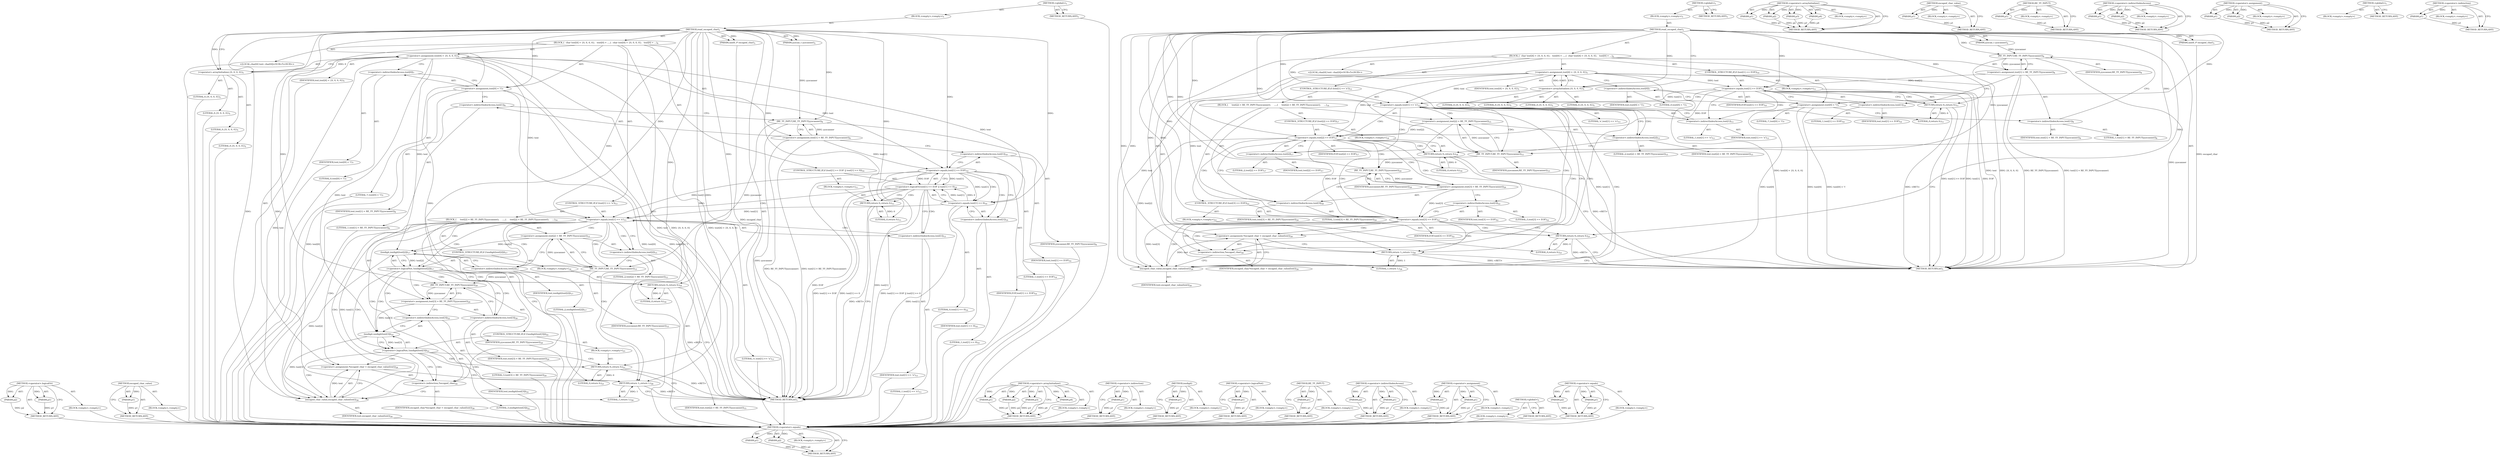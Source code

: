 digraph "&lt;operator&gt;.equals" {
vulnerable_130 [label=<(METHOD,&lt;operator&gt;.equals)>];
vulnerable_131 [label=<(PARAM,p1)>];
vulnerable_132 [label=<(PARAM,p2)>];
vulnerable_133 [label=<(BLOCK,&lt;empty&gt;,&lt;empty&gt;)>];
vulnerable_134 [label=<(METHOD_RETURN,ANY)>];
vulnerable_6 [label=<(METHOD,&lt;global&gt;)<SUB>1</SUB>>];
vulnerable_7 [label=<(BLOCK,&lt;empty&gt;,&lt;empty&gt;)<SUB>1</SUB>>];
vulnerable_8 [label=<(METHOD,read_escaped_char)<SUB>1</SUB>>];
vulnerable_9 [label=<(PARAM,yyscan_t yyscanner)<SUB>2</SUB>>];
vulnerable_10 [label=<(PARAM,uint8_t* escaped_char)<SUB>3</SUB>>];
vulnerable_11 [label=<(BLOCK,{
  char text[4] = {0, 0, 0, 0};

   text[0] = ...,{
  char text[4] = {0, 0, 0, 0};

   text[0] = ...)<SUB>4</SUB>>];
vulnerable_12 [label="<(LOCAL,char[4] text: char[4])<SUB>5</SUB>>"];
vulnerable_13 [label=<(&lt;operator&gt;.assignment,text[4] = {0, 0, 0, 0})<SUB>5</SUB>>];
vulnerable_14 [label=<(IDENTIFIER,text,text[4] = {0, 0, 0, 0})<SUB>5</SUB>>];
vulnerable_15 [label=<(&lt;operator&gt;.arrayInitializer,{0, 0, 0, 0})<SUB>5</SUB>>];
vulnerable_16 [label=<(LITERAL,0,{0, 0, 0, 0})<SUB>5</SUB>>];
vulnerable_17 [label=<(LITERAL,0,{0, 0, 0, 0})<SUB>5</SUB>>];
vulnerable_18 [label=<(LITERAL,0,{0, 0, 0, 0})<SUB>5</SUB>>];
vulnerable_19 [label=<(LITERAL,0,{0, 0, 0, 0})<SUB>5</SUB>>];
vulnerable_20 [label=<(&lt;operator&gt;.assignment,text[0] = '\\')<SUB>7</SUB>>];
vulnerable_21 [label=<(&lt;operator&gt;.indirectIndexAccess,text[0])<SUB>7</SUB>>];
vulnerable_22 [label=<(IDENTIFIER,text,text[0] = '\\')<SUB>7</SUB>>];
vulnerable_23 [label=<(LITERAL,0,text[0] = '\\')<SUB>7</SUB>>];
vulnerable_24 [label=<(LITERAL,'\\',text[0] = '\\')<SUB>7</SUB>>];
vulnerable_25 [label=<(&lt;operator&gt;.assignment,text[1] = RE_YY_INPUT(yyscanner))<SUB>8</SUB>>];
vulnerable_26 [label=<(&lt;operator&gt;.indirectIndexAccess,text[1])<SUB>8</SUB>>];
vulnerable_27 [label=<(IDENTIFIER,text,text[1] = RE_YY_INPUT(yyscanner))<SUB>8</SUB>>];
vulnerable_28 [label=<(LITERAL,1,text[1] = RE_YY_INPUT(yyscanner))<SUB>8</SUB>>];
vulnerable_29 [label=<(RE_YY_INPUT,RE_YY_INPUT(yyscanner))<SUB>8</SUB>>];
vulnerable_30 [label=<(IDENTIFIER,yyscanner,RE_YY_INPUT(yyscanner))<SUB>8</SUB>>];
vulnerable_31 [label=<(CONTROL_STRUCTURE,IF,if (text[1] == EOF))<SUB>10</SUB>>];
vulnerable_32 [label=<(&lt;operator&gt;.equals,text[1] == EOF)<SUB>10</SUB>>];
vulnerable_33 [label=<(&lt;operator&gt;.indirectIndexAccess,text[1])<SUB>10</SUB>>];
vulnerable_34 [label=<(IDENTIFIER,text,text[1] == EOF)<SUB>10</SUB>>];
vulnerable_35 [label=<(LITERAL,1,text[1] == EOF)<SUB>10</SUB>>];
vulnerable_36 [label=<(IDENTIFIER,EOF,text[1] == EOF)<SUB>10</SUB>>];
vulnerable_37 [label=<(BLOCK,&lt;empty&gt;,&lt;empty&gt;)<SUB>11</SUB>>];
vulnerable_38 [label=<(RETURN,return 0;,return 0;)<SUB>11</SUB>>];
vulnerable_39 [label=<(LITERAL,0,return 0;)<SUB>11</SUB>>];
vulnerable_40 [label=<(CONTROL_STRUCTURE,IF,if (text[1] == 'x'))<SUB>13</SUB>>];
vulnerable_41 [label=<(&lt;operator&gt;.equals,text[1] == 'x')<SUB>13</SUB>>];
vulnerable_42 [label=<(&lt;operator&gt;.indirectIndexAccess,text[1])<SUB>13</SUB>>];
vulnerable_43 [label=<(IDENTIFIER,text,text[1] == 'x')<SUB>13</SUB>>];
vulnerable_44 [label=<(LITERAL,1,text[1] == 'x')<SUB>13</SUB>>];
vulnerable_45 [label=<(LITERAL,'x',text[1] == 'x')<SUB>13</SUB>>];
vulnerable_46 [label=<(BLOCK,{
     text[2] = RE_YY_INPUT(yyscanner);
 
    ...,{
     text[2] = RE_YY_INPUT(yyscanner);
 
    ...)<SUB>14</SUB>>];
vulnerable_47 [label=<(&lt;operator&gt;.assignment,text[2] = RE_YY_INPUT(yyscanner))<SUB>15</SUB>>];
vulnerable_48 [label=<(&lt;operator&gt;.indirectIndexAccess,text[2])<SUB>15</SUB>>];
vulnerable_49 [label=<(IDENTIFIER,text,text[2] = RE_YY_INPUT(yyscanner))<SUB>15</SUB>>];
vulnerable_50 [label=<(LITERAL,2,text[2] = RE_YY_INPUT(yyscanner))<SUB>15</SUB>>];
vulnerable_51 [label=<(RE_YY_INPUT,RE_YY_INPUT(yyscanner))<SUB>15</SUB>>];
vulnerable_52 [label=<(IDENTIFIER,yyscanner,RE_YY_INPUT(yyscanner))<SUB>15</SUB>>];
vulnerable_53 [label=<(CONTROL_STRUCTURE,IF,if (text[2] == EOF))<SUB>17</SUB>>];
vulnerable_54 [label=<(&lt;operator&gt;.equals,text[2] == EOF)<SUB>17</SUB>>];
vulnerable_55 [label=<(&lt;operator&gt;.indirectIndexAccess,text[2])<SUB>17</SUB>>];
vulnerable_56 [label=<(IDENTIFIER,text,text[2] == EOF)<SUB>17</SUB>>];
vulnerable_57 [label=<(LITERAL,2,text[2] == EOF)<SUB>17</SUB>>];
vulnerable_58 [label=<(IDENTIFIER,EOF,text[2] == EOF)<SUB>17</SUB>>];
vulnerable_59 [label=<(BLOCK,&lt;empty&gt;,&lt;empty&gt;)<SUB>18</SUB>>];
vulnerable_60 [label=<(RETURN,return 0;,return 0;)<SUB>18</SUB>>];
vulnerable_61 [label=<(LITERAL,0,return 0;)<SUB>18</SUB>>];
vulnerable_62 [label=<(&lt;operator&gt;.assignment,text[3] = RE_YY_INPUT(yyscanner))<SUB>20</SUB>>];
vulnerable_63 [label=<(&lt;operator&gt;.indirectIndexAccess,text[3])<SUB>20</SUB>>];
vulnerable_64 [label=<(IDENTIFIER,text,text[3] = RE_YY_INPUT(yyscanner))<SUB>20</SUB>>];
vulnerable_65 [label=<(LITERAL,3,text[3] = RE_YY_INPUT(yyscanner))<SUB>20</SUB>>];
vulnerable_66 [label=<(RE_YY_INPUT,RE_YY_INPUT(yyscanner))<SUB>20</SUB>>];
vulnerable_67 [label=<(IDENTIFIER,yyscanner,RE_YY_INPUT(yyscanner))<SUB>20</SUB>>];
vulnerable_68 [label=<(CONTROL_STRUCTURE,IF,if (text[3] == EOF))<SUB>22</SUB>>];
vulnerable_69 [label=<(&lt;operator&gt;.equals,text[3] == EOF)<SUB>22</SUB>>];
vulnerable_70 [label=<(&lt;operator&gt;.indirectIndexAccess,text[3])<SUB>22</SUB>>];
vulnerable_71 [label=<(IDENTIFIER,text,text[3] == EOF)<SUB>22</SUB>>];
vulnerable_72 [label=<(LITERAL,3,text[3] == EOF)<SUB>22</SUB>>];
vulnerable_73 [label=<(IDENTIFIER,EOF,text[3] == EOF)<SUB>22</SUB>>];
vulnerable_74 [label=<(BLOCK,&lt;empty&gt;,&lt;empty&gt;)<SUB>23</SUB>>];
vulnerable_75 [label=<(RETURN,return 0;,return 0;)<SUB>23</SUB>>];
vulnerable_76 [label=<(LITERAL,0,return 0;)<SUB>23</SUB>>];
vulnerable_77 [label=<(&lt;operator&gt;.assignment,*escaped_char = escaped_char_value(text))<SUB>26</SUB>>];
vulnerable_78 [label=<(&lt;operator&gt;.indirection,*escaped_char)<SUB>26</SUB>>];
vulnerable_79 [label=<(IDENTIFIER,escaped_char,*escaped_char = escaped_char_value(text))<SUB>26</SUB>>];
vulnerable_80 [label=<(escaped_char_value,escaped_char_value(text))<SUB>26</SUB>>];
vulnerable_81 [label=<(IDENTIFIER,text,escaped_char_value(text))<SUB>26</SUB>>];
vulnerable_82 [label=<(RETURN,return 1;,return 1;)<SUB>28</SUB>>];
vulnerable_83 [label=<(LITERAL,1,return 1;)<SUB>28</SUB>>];
vulnerable_84 [label=<(METHOD_RETURN,int)<SUB>1</SUB>>];
vulnerable_86 [label=<(METHOD_RETURN,ANY)<SUB>1</SUB>>];
vulnerable_114 [label=<(METHOD,&lt;operator&gt;.arrayInitializer)>];
vulnerable_115 [label=<(PARAM,p1)>];
vulnerable_116 [label=<(PARAM,p2)>];
vulnerable_117 [label=<(PARAM,p3)>];
vulnerable_118 [label=<(PARAM,p4)>];
vulnerable_119 [label=<(BLOCK,&lt;empty&gt;,&lt;empty&gt;)>];
vulnerable_120 [label=<(METHOD_RETURN,ANY)>];
vulnerable_139 [label=<(METHOD,escaped_char_value)>];
vulnerable_140 [label=<(PARAM,p1)>];
vulnerable_141 [label=<(BLOCK,&lt;empty&gt;,&lt;empty&gt;)>];
vulnerable_142 [label=<(METHOD_RETURN,ANY)>];
vulnerable_126 [label=<(METHOD,RE_YY_INPUT)>];
vulnerable_127 [label=<(PARAM,p1)>];
vulnerable_128 [label=<(BLOCK,&lt;empty&gt;,&lt;empty&gt;)>];
vulnerable_129 [label=<(METHOD_RETURN,ANY)>];
vulnerable_121 [label=<(METHOD,&lt;operator&gt;.indirectIndexAccess)>];
vulnerable_122 [label=<(PARAM,p1)>];
vulnerable_123 [label=<(PARAM,p2)>];
vulnerable_124 [label=<(BLOCK,&lt;empty&gt;,&lt;empty&gt;)>];
vulnerable_125 [label=<(METHOD_RETURN,ANY)>];
vulnerable_109 [label=<(METHOD,&lt;operator&gt;.assignment)>];
vulnerable_110 [label=<(PARAM,p1)>];
vulnerable_111 [label=<(PARAM,p2)>];
vulnerable_112 [label=<(BLOCK,&lt;empty&gt;,&lt;empty&gt;)>];
vulnerable_113 [label=<(METHOD_RETURN,ANY)>];
vulnerable_103 [label=<(METHOD,&lt;global&gt;)<SUB>1</SUB>>];
vulnerable_104 [label=<(BLOCK,&lt;empty&gt;,&lt;empty&gt;)>];
vulnerable_105 [label=<(METHOD_RETURN,ANY)>];
vulnerable_135 [label=<(METHOD,&lt;operator&gt;.indirection)>];
vulnerable_136 [label=<(PARAM,p1)>];
vulnerable_137 [label=<(BLOCK,&lt;empty&gt;,&lt;empty&gt;)>];
vulnerable_138 [label=<(METHOD_RETURN,ANY)>];
fixed_136 [label=<(METHOD,&lt;operator&gt;.logicalOr)>];
fixed_137 [label=<(PARAM,p1)>];
fixed_138 [label=<(PARAM,p2)>];
fixed_139 [label=<(BLOCK,&lt;empty&gt;,&lt;empty&gt;)>];
fixed_140 [label=<(METHOD_RETURN,ANY)>];
fixed_158 [label=<(METHOD,escaped_char_value)>];
fixed_159 [label=<(PARAM,p1)>];
fixed_160 [label=<(BLOCK,&lt;empty&gt;,&lt;empty&gt;)>];
fixed_161 [label=<(METHOD_RETURN,ANY)>];
fixed_6 [label=<(METHOD,&lt;global&gt;)<SUB>1</SUB>>];
fixed_7 [label=<(BLOCK,&lt;empty&gt;,&lt;empty&gt;)<SUB>1</SUB>>];
fixed_8 [label=<(METHOD,read_escaped_char)<SUB>1</SUB>>];
fixed_9 [label=<(PARAM,yyscan_t yyscanner)<SUB>2</SUB>>];
fixed_10 [label=<(PARAM,uint8_t* escaped_char)<SUB>3</SUB>>];
fixed_11 [label=<(BLOCK,{
  char text[4] = {0, 0, 0, 0};

   text[0] = ...,{
  char text[4] = {0, 0, 0, 0};

   text[0] = ...)<SUB>4</SUB>>];
fixed_12 [label="<(LOCAL,char[4] text: char[4])<SUB>5</SUB>>"];
fixed_13 [label=<(&lt;operator&gt;.assignment,text[4] = {0, 0, 0, 0})<SUB>5</SUB>>];
fixed_14 [label=<(IDENTIFIER,text,text[4] = {0, 0, 0, 0})<SUB>5</SUB>>];
fixed_15 [label=<(&lt;operator&gt;.arrayInitializer,{0, 0, 0, 0})<SUB>5</SUB>>];
fixed_16 [label=<(LITERAL,0,{0, 0, 0, 0})<SUB>5</SUB>>];
fixed_17 [label=<(LITERAL,0,{0, 0, 0, 0})<SUB>5</SUB>>];
fixed_18 [label=<(LITERAL,0,{0, 0, 0, 0})<SUB>5</SUB>>];
fixed_19 [label=<(LITERAL,0,{0, 0, 0, 0})<SUB>5</SUB>>];
fixed_20 [label=<(&lt;operator&gt;.assignment,text[0] = '\\')<SUB>7</SUB>>];
fixed_21 [label=<(&lt;operator&gt;.indirectIndexAccess,text[0])<SUB>7</SUB>>];
fixed_22 [label=<(IDENTIFIER,text,text[0] = '\\')<SUB>7</SUB>>];
fixed_23 [label=<(LITERAL,0,text[0] = '\\')<SUB>7</SUB>>];
fixed_24 [label=<(LITERAL,'\\',text[0] = '\\')<SUB>7</SUB>>];
fixed_25 [label=<(&lt;operator&gt;.assignment,text[1] = RE_YY_INPUT(yyscanner))<SUB>8</SUB>>];
fixed_26 [label=<(&lt;operator&gt;.indirectIndexAccess,text[1])<SUB>8</SUB>>];
fixed_27 [label=<(IDENTIFIER,text,text[1] = RE_YY_INPUT(yyscanner))<SUB>8</SUB>>];
fixed_28 [label=<(LITERAL,1,text[1] = RE_YY_INPUT(yyscanner))<SUB>8</SUB>>];
fixed_29 [label=<(RE_YY_INPUT,RE_YY_INPUT(yyscanner))<SUB>8</SUB>>];
fixed_30 [label=<(IDENTIFIER,yyscanner,RE_YY_INPUT(yyscanner))<SUB>8</SUB>>];
fixed_31 [label=<(CONTROL_STRUCTURE,IF,if (text[1] == EOF || text[1] == 0))<SUB>10</SUB>>];
fixed_32 [label=<(&lt;operator&gt;.logicalOr,text[1] == EOF || text[1] == 0)<SUB>10</SUB>>];
fixed_33 [label=<(&lt;operator&gt;.equals,text[1] == EOF)<SUB>10</SUB>>];
fixed_34 [label=<(&lt;operator&gt;.indirectIndexAccess,text[1])<SUB>10</SUB>>];
fixed_35 [label=<(IDENTIFIER,text,text[1] == EOF)<SUB>10</SUB>>];
fixed_36 [label=<(LITERAL,1,text[1] == EOF)<SUB>10</SUB>>];
fixed_37 [label=<(IDENTIFIER,EOF,text[1] == EOF)<SUB>10</SUB>>];
fixed_38 [label=<(&lt;operator&gt;.equals,text[1] == 0)<SUB>10</SUB>>];
fixed_39 [label=<(&lt;operator&gt;.indirectIndexAccess,text[1])<SUB>10</SUB>>];
fixed_40 [label=<(IDENTIFIER,text,text[1] == 0)<SUB>10</SUB>>];
fixed_41 [label=<(LITERAL,1,text[1] == 0)<SUB>10</SUB>>];
fixed_42 [label=<(LITERAL,0,text[1] == 0)<SUB>10</SUB>>];
fixed_43 [label=<(BLOCK,&lt;empty&gt;,&lt;empty&gt;)<SUB>11</SUB>>];
fixed_44 [label=<(RETURN,return 0;,return 0;)<SUB>11</SUB>>];
fixed_45 [label=<(LITERAL,0,return 0;)<SUB>11</SUB>>];
fixed_46 [label=<(CONTROL_STRUCTURE,IF,if (text[1] == 'x'))<SUB>13</SUB>>];
fixed_47 [label=<(&lt;operator&gt;.equals,text[1] == 'x')<SUB>13</SUB>>];
fixed_48 [label=<(&lt;operator&gt;.indirectIndexAccess,text[1])<SUB>13</SUB>>];
fixed_49 [label=<(IDENTIFIER,text,text[1] == 'x')<SUB>13</SUB>>];
fixed_50 [label=<(LITERAL,1,text[1] == 'x')<SUB>13</SUB>>];
fixed_51 [label=<(LITERAL,'x',text[1] == 'x')<SUB>13</SUB>>];
fixed_52 [label=<(BLOCK,{
     text[2] = RE_YY_INPUT(yyscanner);
 
    ...,{
     text[2] = RE_YY_INPUT(yyscanner);
 
    ...)<SUB>14</SUB>>];
fixed_53 [label=<(&lt;operator&gt;.assignment,text[2] = RE_YY_INPUT(yyscanner))<SUB>15</SUB>>];
fixed_54 [label=<(&lt;operator&gt;.indirectIndexAccess,text[2])<SUB>15</SUB>>];
fixed_55 [label=<(IDENTIFIER,text,text[2] = RE_YY_INPUT(yyscanner))<SUB>15</SUB>>];
fixed_56 [label=<(LITERAL,2,text[2] = RE_YY_INPUT(yyscanner))<SUB>15</SUB>>];
fixed_57 [label=<(RE_YY_INPUT,RE_YY_INPUT(yyscanner))<SUB>15</SUB>>];
fixed_58 [label=<(IDENTIFIER,yyscanner,RE_YY_INPUT(yyscanner))<SUB>15</SUB>>];
fixed_59 [label=<(CONTROL_STRUCTURE,IF,if (!isxdigit(text[2])))<SUB>17</SUB>>];
fixed_60 [label=<(&lt;operator&gt;.logicalNot,!isxdigit(text[2]))<SUB>17</SUB>>];
fixed_61 [label=<(isxdigit,isxdigit(text[2]))<SUB>17</SUB>>];
fixed_62 [label=<(&lt;operator&gt;.indirectIndexAccess,text[2])<SUB>17</SUB>>];
fixed_63 [label=<(IDENTIFIER,text,isxdigit(text[2]))<SUB>17</SUB>>];
fixed_64 [label=<(LITERAL,2,isxdigit(text[2]))<SUB>17</SUB>>];
fixed_65 [label=<(BLOCK,&lt;empty&gt;,&lt;empty&gt;)<SUB>18</SUB>>];
fixed_66 [label=<(RETURN,return 0;,return 0;)<SUB>18</SUB>>];
fixed_67 [label=<(LITERAL,0,return 0;)<SUB>18</SUB>>];
fixed_68 [label=<(&lt;operator&gt;.assignment,text[3] = RE_YY_INPUT(yyscanner))<SUB>20</SUB>>];
fixed_69 [label=<(&lt;operator&gt;.indirectIndexAccess,text[3])<SUB>20</SUB>>];
fixed_70 [label=<(IDENTIFIER,text,text[3] = RE_YY_INPUT(yyscanner))<SUB>20</SUB>>];
fixed_71 [label=<(LITERAL,3,text[3] = RE_YY_INPUT(yyscanner))<SUB>20</SUB>>];
fixed_72 [label=<(RE_YY_INPUT,RE_YY_INPUT(yyscanner))<SUB>20</SUB>>];
fixed_73 [label=<(IDENTIFIER,yyscanner,RE_YY_INPUT(yyscanner))<SUB>20</SUB>>];
fixed_74 [label=<(CONTROL_STRUCTURE,IF,if (!isxdigit(text[3])))<SUB>22</SUB>>];
fixed_75 [label=<(&lt;operator&gt;.logicalNot,!isxdigit(text[3]))<SUB>22</SUB>>];
fixed_76 [label=<(isxdigit,isxdigit(text[3]))<SUB>22</SUB>>];
fixed_77 [label=<(&lt;operator&gt;.indirectIndexAccess,text[3])<SUB>22</SUB>>];
fixed_78 [label=<(IDENTIFIER,text,isxdigit(text[3]))<SUB>22</SUB>>];
fixed_79 [label=<(LITERAL,3,isxdigit(text[3]))<SUB>22</SUB>>];
fixed_80 [label=<(BLOCK,&lt;empty&gt;,&lt;empty&gt;)<SUB>23</SUB>>];
fixed_81 [label=<(RETURN,return 0;,return 0;)<SUB>23</SUB>>];
fixed_82 [label=<(LITERAL,0,return 0;)<SUB>23</SUB>>];
fixed_83 [label=<(&lt;operator&gt;.assignment,*escaped_char = escaped_char_value(text))<SUB>26</SUB>>];
fixed_84 [label=<(&lt;operator&gt;.indirection,*escaped_char)<SUB>26</SUB>>];
fixed_85 [label=<(IDENTIFIER,escaped_char,*escaped_char = escaped_char_value(text))<SUB>26</SUB>>];
fixed_86 [label=<(escaped_char_value,escaped_char_value(text))<SUB>26</SUB>>];
fixed_87 [label=<(IDENTIFIER,text,escaped_char_value(text))<SUB>26</SUB>>];
fixed_88 [label=<(RETURN,return 1;,return 1;)<SUB>28</SUB>>];
fixed_89 [label=<(LITERAL,1,return 1;)<SUB>28</SUB>>];
fixed_90 [label=<(METHOD_RETURN,int)<SUB>1</SUB>>];
fixed_92 [label=<(METHOD_RETURN,ANY)<SUB>1</SUB>>];
fixed_120 [label=<(METHOD,&lt;operator&gt;.arrayInitializer)>];
fixed_121 [label=<(PARAM,p1)>];
fixed_122 [label=<(PARAM,p2)>];
fixed_123 [label=<(PARAM,p3)>];
fixed_124 [label=<(PARAM,p4)>];
fixed_125 [label=<(BLOCK,&lt;empty&gt;,&lt;empty&gt;)>];
fixed_126 [label=<(METHOD_RETURN,ANY)>];
fixed_154 [label=<(METHOD,&lt;operator&gt;.indirection)>];
fixed_155 [label=<(PARAM,p1)>];
fixed_156 [label=<(BLOCK,&lt;empty&gt;,&lt;empty&gt;)>];
fixed_157 [label=<(METHOD_RETURN,ANY)>];
fixed_150 [label=<(METHOD,isxdigit)>];
fixed_151 [label=<(PARAM,p1)>];
fixed_152 [label=<(BLOCK,&lt;empty&gt;,&lt;empty&gt;)>];
fixed_153 [label=<(METHOD_RETURN,ANY)>];
fixed_146 [label=<(METHOD,&lt;operator&gt;.logicalNot)>];
fixed_147 [label=<(PARAM,p1)>];
fixed_148 [label=<(BLOCK,&lt;empty&gt;,&lt;empty&gt;)>];
fixed_149 [label=<(METHOD_RETURN,ANY)>];
fixed_132 [label=<(METHOD,RE_YY_INPUT)>];
fixed_133 [label=<(PARAM,p1)>];
fixed_134 [label=<(BLOCK,&lt;empty&gt;,&lt;empty&gt;)>];
fixed_135 [label=<(METHOD_RETURN,ANY)>];
fixed_127 [label=<(METHOD,&lt;operator&gt;.indirectIndexAccess)>];
fixed_128 [label=<(PARAM,p1)>];
fixed_129 [label=<(PARAM,p2)>];
fixed_130 [label=<(BLOCK,&lt;empty&gt;,&lt;empty&gt;)>];
fixed_131 [label=<(METHOD_RETURN,ANY)>];
fixed_115 [label=<(METHOD,&lt;operator&gt;.assignment)>];
fixed_116 [label=<(PARAM,p1)>];
fixed_117 [label=<(PARAM,p2)>];
fixed_118 [label=<(BLOCK,&lt;empty&gt;,&lt;empty&gt;)>];
fixed_119 [label=<(METHOD_RETURN,ANY)>];
fixed_109 [label=<(METHOD,&lt;global&gt;)<SUB>1</SUB>>];
fixed_110 [label=<(BLOCK,&lt;empty&gt;,&lt;empty&gt;)>];
fixed_111 [label=<(METHOD_RETURN,ANY)>];
fixed_141 [label=<(METHOD,&lt;operator&gt;.equals)>];
fixed_142 [label=<(PARAM,p1)>];
fixed_143 [label=<(PARAM,p2)>];
fixed_144 [label=<(BLOCK,&lt;empty&gt;,&lt;empty&gt;)>];
fixed_145 [label=<(METHOD_RETURN,ANY)>];
vulnerable_130 -> vulnerable_131  [key=0, label="AST: "];
vulnerable_130 -> vulnerable_131  [key=1, label="DDG: "];
vulnerable_130 -> vulnerable_133  [key=0, label="AST: "];
vulnerable_130 -> vulnerable_132  [key=0, label="AST: "];
vulnerable_130 -> vulnerable_132  [key=1, label="DDG: "];
vulnerable_130 -> vulnerable_134  [key=0, label="AST: "];
vulnerable_130 -> vulnerable_134  [key=1, label="CFG: "];
vulnerable_131 -> vulnerable_134  [key=0, label="DDG: p1"];
vulnerable_132 -> vulnerable_134  [key=0, label="DDG: p2"];
vulnerable_6 -> vulnerable_7  [key=0, label="AST: "];
vulnerable_6 -> vulnerable_86  [key=0, label="AST: "];
vulnerable_6 -> vulnerable_86  [key=1, label="CFG: "];
vulnerable_7 -> vulnerable_8  [key=0, label="AST: "];
vulnerable_8 -> vulnerable_9  [key=0, label="AST: "];
vulnerable_8 -> vulnerable_9  [key=1, label="DDG: "];
vulnerable_8 -> vulnerable_10  [key=0, label="AST: "];
vulnerable_8 -> vulnerable_10  [key=1, label="DDG: "];
vulnerable_8 -> vulnerable_11  [key=0, label="AST: "];
vulnerable_8 -> vulnerable_84  [key=0, label="AST: "];
vulnerable_8 -> vulnerable_15  [key=0, label="CFG: "];
vulnerable_8 -> vulnerable_15  [key=1, label="DDG: "];
vulnerable_8 -> vulnerable_20  [key=0, label="DDG: "];
vulnerable_8 -> vulnerable_82  [key=0, label="DDG: "];
vulnerable_8 -> vulnerable_83  [key=0, label="DDG: "];
vulnerable_8 -> vulnerable_29  [key=0, label="DDG: "];
vulnerable_8 -> vulnerable_32  [key=0, label="DDG: "];
vulnerable_8 -> vulnerable_38  [key=0, label="DDG: "];
vulnerable_8 -> vulnerable_41  [key=0, label="DDG: "];
vulnerable_8 -> vulnerable_80  [key=0, label="DDG: "];
vulnerable_8 -> vulnerable_39  [key=0, label="DDG: "];
vulnerable_8 -> vulnerable_51  [key=0, label="DDG: "];
vulnerable_8 -> vulnerable_54  [key=0, label="DDG: "];
vulnerable_8 -> vulnerable_60  [key=0, label="DDG: "];
vulnerable_8 -> vulnerable_66  [key=0, label="DDG: "];
vulnerable_8 -> vulnerable_69  [key=0, label="DDG: "];
vulnerable_8 -> vulnerable_75  [key=0, label="DDG: "];
vulnerable_8 -> vulnerable_61  [key=0, label="DDG: "];
vulnerable_8 -> vulnerable_76  [key=0, label="DDG: "];
vulnerable_9 -> vulnerable_29  [key=0, label="DDG: yyscanner"];
vulnerable_10 -> vulnerable_84  [key=0, label="DDG: escaped_char"];
vulnerable_11 -> vulnerable_12  [key=0, label="AST: "];
vulnerable_11 -> vulnerable_13  [key=0, label="AST: "];
vulnerable_11 -> vulnerable_20  [key=0, label="AST: "];
vulnerable_11 -> vulnerable_25  [key=0, label="AST: "];
vulnerable_11 -> vulnerable_31  [key=0, label="AST: "];
vulnerable_11 -> vulnerable_40  [key=0, label="AST: "];
vulnerable_11 -> vulnerable_77  [key=0, label="AST: "];
vulnerable_11 -> vulnerable_82  [key=0, label="AST: "];
vulnerable_13 -> vulnerable_14  [key=0, label="AST: "];
vulnerable_13 -> vulnerable_15  [key=0, label="AST: "];
vulnerable_13 -> vulnerable_21  [key=0, label="CFG: "];
vulnerable_13 -> vulnerable_84  [key=0, label="DDG: text"];
vulnerable_13 -> vulnerable_84  [key=1, label="DDG: {0, 0, 0, 0}"];
vulnerable_13 -> vulnerable_84  [key=2, label="DDG: text[4] = {0, 0, 0, 0}"];
vulnerable_13 -> vulnerable_32  [key=0, label="DDG: text"];
vulnerable_13 -> vulnerable_41  [key=0, label="DDG: text"];
vulnerable_13 -> vulnerable_80  [key=0, label="DDG: text"];
vulnerable_13 -> vulnerable_54  [key=0, label="DDG: text"];
vulnerable_13 -> vulnerable_69  [key=0, label="DDG: text"];
vulnerable_15 -> vulnerable_16  [key=0, label="AST: "];
vulnerable_15 -> vulnerable_17  [key=0, label="AST: "];
vulnerable_15 -> vulnerable_18  [key=0, label="AST: "];
vulnerable_15 -> vulnerable_19  [key=0, label="AST: "];
vulnerable_15 -> vulnerable_13  [key=0, label="CFG: "];
vulnerable_15 -> vulnerable_13  [key=1, label="DDG: 0"];
vulnerable_20 -> vulnerable_21  [key=0, label="AST: "];
vulnerable_20 -> vulnerable_24  [key=0, label="AST: "];
vulnerable_20 -> vulnerable_26  [key=0, label="CFG: "];
vulnerable_20 -> vulnerable_84  [key=0, label="DDG: text[0]"];
vulnerable_20 -> vulnerable_84  [key=1, label="DDG: text[0] = '\\'"];
vulnerable_20 -> vulnerable_80  [key=0, label="DDG: text[0]"];
vulnerable_21 -> vulnerable_22  [key=0, label="AST: "];
vulnerable_21 -> vulnerable_23  [key=0, label="AST: "];
vulnerable_21 -> vulnerable_20  [key=0, label="CFG: "];
vulnerable_25 -> vulnerable_26  [key=0, label="AST: "];
vulnerable_25 -> vulnerable_29  [key=0, label="AST: "];
vulnerable_25 -> vulnerable_33  [key=0, label="CFG: "];
vulnerable_25 -> vulnerable_84  [key=0, label="DDG: RE_YY_INPUT(yyscanner)"];
vulnerable_25 -> vulnerable_84  [key=1, label="DDG: text[1] = RE_YY_INPUT(yyscanner)"];
vulnerable_25 -> vulnerable_32  [key=0, label="DDG: text[1]"];
vulnerable_26 -> vulnerable_27  [key=0, label="AST: "];
vulnerable_26 -> vulnerable_28  [key=0, label="AST: "];
vulnerable_26 -> vulnerable_29  [key=0, label="CFG: "];
vulnerable_29 -> vulnerable_30  [key=0, label="AST: "];
vulnerable_29 -> vulnerable_25  [key=0, label="CFG: "];
vulnerable_29 -> vulnerable_25  [key=1, label="DDG: yyscanner"];
vulnerable_29 -> vulnerable_84  [key=0, label="DDG: yyscanner"];
vulnerable_29 -> vulnerable_51  [key=0, label="DDG: yyscanner"];
vulnerable_31 -> vulnerable_32  [key=0, label="AST: "];
vulnerable_31 -> vulnerable_37  [key=0, label="AST: "];
vulnerable_32 -> vulnerable_33  [key=0, label="AST: "];
vulnerable_32 -> vulnerable_36  [key=0, label="AST: "];
vulnerable_32 -> vulnerable_38  [key=0, label="CFG: "];
vulnerable_32 -> vulnerable_38  [key=1, label="CDG: "];
vulnerable_32 -> vulnerable_42  [key=0, label="CFG: "];
vulnerable_32 -> vulnerable_42  [key=1, label="CDG: "];
vulnerable_32 -> vulnerable_84  [key=0, label="DDG: text[1]"];
vulnerable_32 -> vulnerable_84  [key=1, label="DDG: EOF"];
vulnerable_32 -> vulnerable_84  [key=2, label="DDG: text[1] == EOF"];
vulnerable_32 -> vulnerable_41  [key=0, label="DDG: text[1]"];
vulnerable_32 -> vulnerable_41  [key=1, label="CDG: "];
vulnerable_32 -> vulnerable_54  [key=0, label="DDG: EOF"];
vulnerable_33 -> vulnerable_34  [key=0, label="AST: "];
vulnerable_33 -> vulnerable_35  [key=0, label="AST: "];
vulnerable_33 -> vulnerable_32  [key=0, label="CFG: "];
vulnerable_37 -> vulnerable_38  [key=0, label="AST: "];
vulnerable_38 -> vulnerable_39  [key=0, label="AST: "];
vulnerable_38 -> vulnerable_84  [key=0, label="CFG: "];
vulnerable_38 -> vulnerable_84  [key=1, label="DDG: &lt;RET&gt;"];
vulnerable_39 -> vulnerable_38  [key=0, label="DDG: 0"];
vulnerable_40 -> vulnerable_41  [key=0, label="AST: "];
vulnerable_40 -> vulnerable_46  [key=0, label="AST: "];
vulnerable_41 -> vulnerable_42  [key=0, label="AST: "];
vulnerable_41 -> vulnerable_45  [key=0, label="AST: "];
vulnerable_41 -> vulnerable_48  [key=0, label="CFG: "];
vulnerable_41 -> vulnerable_48  [key=1, label="CDG: "];
vulnerable_41 -> vulnerable_78  [key=0, label="CFG: "];
vulnerable_41 -> vulnerable_78  [key=1, label="CDG: "];
vulnerable_41 -> vulnerable_80  [key=0, label="DDG: text[1]"];
vulnerable_41 -> vulnerable_80  [key=1, label="CDG: "];
vulnerable_41 -> vulnerable_47  [key=0, label="CDG: "];
vulnerable_41 -> vulnerable_77  [key=0, label="CDG: "];
vulnerable_41 -> vulnerable_51  [key=0, label="CDG: "];
vulnerable_41 -> vulnerable_55  [key=0, label="CDG: "];
vulnerable_41 -> vulnerable_82  [key=0, label="CDG: "];
vulnerable_41 -> vulnerable_54  [key=0, label="CDG: "];
vulnerable_42 -> vulnerable_43  [key=0, label="AST: "];
vulnerable_42 -> vulnerable_44  [key=0, label="AST: "];
vulnerable_42 -> vulnerable_41  [key=0, label="CFG: "];
vulnerable_46 -> vulnerable_47  [key=0, label="AST: "];
vulnerable_46 -> vulnerable_53  [key=0, label="AST: "];
vulnerable_46 -> vulnerable_62  [key=0, label="AST: "];
vulnerable_46 -> vulnerable_68  [key=0, label="AST: "];
vulnerable_47 -> vulnerable_48  [key=0, label="AST: "];
vulnerable_47 -> vulnerable_51  [key=0, label="AST: "];
vulnerable_47 -> vulnerable_55  [key=0, label="CFG: "];
vulnerable_47 -> vulnerable_54  [key=0, label="DDG: text[2]"];
vulnerable_48 -> vulnerable_49  [key=0, label="AST: "];
vulnerable_48 -> vulnerable_50  [key=0, label="AST: "];
vulnerable_48 -> vulnerable_51  [key=0, label="CFG: "];
vulnerable_51 -> vulnerable_52  [key=0, label="AST: "];
vulnerable_51 -> vulnerable_47  [key=0, label="CFG: "];
vulnerable_51 -> vulnerable_47  [key=1, label="DDG: yyscanner"];
vulnerable_51 -> vulnerable_66  [key=0, label="DDG: yyscanner"];
vulnerable_53 -> vulnerable_54  [key=0, label="AST: "];
vulnerable_53 -> vulnerable_59  [key=0, label="AST: "];
vulnerable_54 -> vulnerable_55  [key=0, label="AST: "];
vulnerable_54 -> vulnerable_58  [key=0, label="AST: "];
vulnerable_54 -> vulnerable_60  [key=0, label="CFG: "];
vulnerable_54 -> vulnerable_60  [key=1, label="CDG: "];
vulnerable_54 -> vulnerable_63  [key=0, label="CFG: "];
vulnerable_54 -> vulnerable_63  [key=1, label="CDG: "];
vulnerable_54 -> vulnerable_80  [key=0, label="DDG: text[2]"];
vulnerable_54 -> vulnerable_69  [key=0, label="DDG: EOF"];
vulnerable_54 -> vulnerable_69  [key=1, label="CDG: "];
vulnerable_54 -> vulnerable_66  [key=0, label="CDG: "];
vulnerable_54 -> vulnerable_70  [key=0, label="CDG: "];
vulnerable_54 -> vulnerable_62  [key=0, label="CDG: "];
vulnerable_55 -> vulnerable_56  [key=0, label="AST: "];
vulnerable_55 -> vulnerable_57  [key=0, label="AST: "];
vulnerable_55 -> vulnerable_54  [key=0, label="CFG: "];
vulnerable_59 -> vulnerable_60  [key=0, label="AST: "];
vulnerable_60 -> vulnerable_61  [key=0, label="AST: "];
vulnerable_60 -> vulnerable_84  [key=0, label="CFG: "];
vulnerable_60 -> vulnerable_84  [key=1, label="DDG: &lt;RET&gt;"];
vulnerable_61 -> vulnerable_60  [key=0, label="DDG: 0"];
vulnerable_62 -> vulnerable_63  [key=0, label="AST: "];
vulnerable_62 -> vulnerable_66  [key=0, label="AST: "];
vulnerable_62 -> vulnerable_70  [key=0, label="CFG: "];
vulnerable_62 -> vulnerable_69  [key=0, label="DDG: text[3]"];
vulnerable_63 -> vulnerable_64  [key=0, label="AST: "];
vulnerable_63 -> vulnerable_65  [key=0, label="AST: "];
vulnerable_63 -> vulnerable_66  [key=0, label="CFG: "];
vulnerable_66 -> vulnerable_67  [key=0, label="AST: "];
vulnerable_66 -> vulnerable_62  [key=0, label="CFG: "];
vulnerable_66 -> vulnerable_62  [key=1, label="DDG: yyscanner"];
vulnerable_68 -> vulnerable_69  [key=0, label="AST: "];
vulnerable_68 -> vulnerable_74  [key=0, label="AST: "];
vulnerable_69 -> vulnerable_70  [key=0, label="AST: "];
vulnerable_69 -> vulnerable_73  [key=0, label="AST: "];
vulnerable_69 -> vulnerable_75  [key=0, label="CFG: "];
vulnerable_69 -> vulnerable_75  [key=1, label="CDG: "];
vulnerable_69 -> vulnerable_78  [key=0, label="CFG: "];
vulnerable_69 -> vulnerable_78  [key=1, label="CDG: "];
vulnerable_69 -> vulnerable_80  [key=0, label="DDG: text[3]"];
vulnerable_69 -> vulnerable_80  [key=1, label="CDG: "];
vulnerable_69 -> vulnerable_77  [key=0, label="CDG: "];
vulnerable_69 -> vulnerable_82  [key=0, label="CDG: "];
vulnerable_70 -> vulnerable_71  [key=0, label="AST: "];
vulnerable_70 -> vulnerable_72  [key=0, label="AST: "];
vulnerable_70 -> vulnerable_69  [key=0, label="CFG: "];
vulnerable_74 -> vulnerable_75  [key=0, label="AST: "];
vulnerable_75 -> vulnerable_76  [key=0, label="AST: "];
vulnerable_75 -> vulnerable_84  [key=0, label="CFG: "];
vulnerable_75 -> vulnerable_84  [key=1, label="DDG: &lt;RET&gt;"];
vulnerable_76 -> vulnerable_75  [key=0, label="DDG: 0"];
vulnerable_77 -> vulnerable_78  [key=0, label="AST: "];
vulnerable_77 -> vulnerable_80  [key=0, label="AST: "];
vulnerable_77 -> vulnerable_82  [key=0, label="CFG: "];
vulnerable_78 -> vulnerable_79  [key=0, label="AST: "];
vulnerable_78 -> vulnerable_80  [key=0, label="CFG: "];
vulnerable_80 -> vulnerable_81  [key=0, label="AST: "];
vulnerable_80 -> vulnerable_77  [key=0, label="CFG: "];
vulnerable_80 -> vulnerable_77  [key=1, label="DDG: text"];
vulnerable_82 -> vulnerable_83  [key=0, label="AST: "];
vulnerable_82 -> vulnerable_84  [key=0, label="CFG: "];
vulnerable_82 -> vulnerable_84  [key=1, label="DDG: &lt;RET&gt;"];
vulnerable_83 -> vulnerable_82  [key=0, label="DDG: 1"];
vulnerable_114 -> vulnerable_115  [key=0, label="AST: "];
vulnerable_114 -> vulnerable_115  [key=1, label="DDG: "];
vulnerable_114 -> vulnerable_119  [key=0, label="AST: "];
vulnerable_114 -> vulnerable_116  [key=0, label="AST: "];
vulnerable_114 -> vulnerable_116  [key=1, label="DDG: "];
vulnerable_114 -> vulnerable_120  [key=0, label="AST: "];
vulnerable_114 -> vulnerable_120  [key=1, label="CFG: "];
vulnerable_114 -> vulnerable_117  [key=0, label="AST: "];
vulnerable_114 -> vulnerable_117  [key=1, label="DDG: "];
vulnerable_114 -> vulnerable_118  [key=0, label="AST: "];
vulnerable_114 -> vulnerable_118  [key=1, label="DDG: "];
vulnerable_115 -> vulnerable_120  [key=0, label="DDG: p1"];
vulnerable_116 -> vulnerable_120  [key=0, label="DDG: p2"];
vulnerable_117 -> vulnerable_120  [key=0, label="DDG: p3"];
vulnerable_118 -> vulnerable_120  [key=0, label="DDG: p4"];
vulnerable_139 -> vulnerable_140  [key=0, label="AST: "];
vulnerable_139 -> vulnerable_140  [key=1, label="DDG: "];
vulnerable_139 -> vulnerable_141  [key=0, label="AST: "];
vulnerable_139 -> vulnerable_142  [key=0, label="AST: "];
vulnerable_139 -> vulnerable_142  [key=1, label="CFG: "];
vulnerable_140 -> vulnerable_142  [key=0, label="DDG: p1"];
vulnerable_126 -> vulnerable_127  [key=0, label="AST: "];
vulnerable_126 -> vulnerable_127  [key=1, label="DDG: "];
vulnerable_126 -> vulnerable_128  [key=0, label="AST: "];
vulnerable_126 -> vulnerable_129  [key=0, label="AST: "];
vulnerable_126 -> vulnerable_129  [key=1, label="CFG: "];
vulnerable_127 -> vulnerable_129  [key=0, label="DDG: p1"];
vulnerable_121 -> vulnerable_122  [key=0, label="AST: "];
vulnerable_121 -> vulnerable_122  [key=1, label="DDG: "];
vulnerable_121 -> vulnerable_124  [key=0, label="AST: "];
vulnerable_121 -> vulnerable_123  [key=0, label="AST: "];
vulnerable_121 -> vulnerable_123  [key=1, label="DDG: "];
vulnerable_121 -> vulnerable_125  [key=0, label="AST: "];
vulnerable_121 -> vulnerable_125  [key=1, label="CFG: "];
vulnerable_122 -> vulnerable_125  [key=0, label="DDG: p1"];
vulnerable_123 -> vulnerable_125  [key=0, label="DDG: p2"];
vulnerable_109 -> vulnerable_110  [key=0, label="AST: "];
vulnerable_109 -> vulnerable_110  [key=1, label="DDG: "];
vulnerable_109 -> vulnerable_112  [key=0, label="AST: "];
vulnerable_109 -> vulnerable_111  [key=0, label="AST: "];
vulnerable_109 -> vulnerable_111  [key=1, label="DDG: "];
vulnerable_109 -> vulnerable_113  [key=0, label="AST: "];
vulnerable_109 -> vulnerable_113  [key=1, label="CFG: "];
vulnerable_110 -> vulnerable_113  [key=0, label="DDG: p1"];
vulnerable_111 -> vulnerable_113  [key=0, label="DDG: p2"];
vulnerable_103 -> vulnerable_104  [key=0, label="AST: "];
vulnerable_103 -> vulnerable_105  [key=0, label="AST: "];
vulnerable_103 -> vulnerable_105  [key=1, label="CFG: "];
vulnerable_135 -> vulnerable_136  [key=0, label="AST: "];
vulnerable_135 -> vulnerable_136  [key=1, label="DDG: "];
vulnerable_135 -> vulnerable_137  [key=0, label="AST: "];
vulnerable_135 -> vulnerable_138  [key=0, label="AST: "];
vulnerable_135 -> vulnerable_138  [key=1, label="CFG: "];
vulnerable_136 -> vulnerable_138  [key=0, label="DDG: p1"];
fixed_136 -> fixed_137  [key=0, label="AST: "];
fixed_136 -> fixed_137  [key=1, label="DDG: "];
fixed_136 -> fixed_139  [key=0, label="AST: "];
fixed_136 -> fixed_138  [key=0, label="AST: "];
fixed_136 -> fixed_138  [key=1, label="DDG: "];
fixed_136 -> fixed_140  [key=0, label="AST: "];
fixed_136 -> fixed_140  [key=1, label="CFG: "];
fixed_137 -> fixed_140  [key=0, label="DDG: p1"];
fixed_138 -> fixed_140  [key=0, label="DDG: p2"];
fixed_139 -> vulnerable_130  [key=0];
fixed_140 -> vulnerable_130  [key=0];
fixed_158 -> fixed_159  [key=0, label="AST: "];
fixed_158 -> fixed_159  [key=1, label="DDG: "];
fixed_158 -> fixed_160  [key=0, label="AST: "];
fixed_158 -> fixed_161  [key=0, label="AST: "];
fixed_158 -> fixed_161  [key=1, label="CFG: "];
fixed_159 -> fixed_161  [key=0, label="DDG: p1"];
fixed_160 -> vulnerable_130  [key=0];
fixed_161 -> vulnerable_130  [key=0];
fixed_6 -> fixed_7  [key=0, label="AST: "];
fixed_6 -> fixed_92  [key=0, label="AST: "];
fixed_6 -> fixed_92  [key=1, label="CFG: "];
fixed_7 -> fixed_8  [key=0, label="AST: "];
fixed_8 -> fixed_9  [key=0, label="AST: "];
fixed_8 -> fixed_9  [key=1, label="DDG: "];
fixed_8 -> fixed_10  [key=0, label="AST: "];
fixed_8 -> fixed_10  [key=1, label="DDG: "];
fixed_8 -> fixed_11  [key=0, label="AST: "];
fixed_8 -> fixed_90  [key=0, label="AST: "];
fixed_8 -> fixed_15  [key=0, label="CFG: "];
fixed_8 -> fixed_15  [key=1, label="DDG: "];
fixed_8 -> fixed_20  [key=0, label="DDG: "];
fixed_8 -> fixed_88  [key=0, label="DDG: "];
fixed_8 -> fixed_89  [key=0, label="DDG: "];
fixed_8 -> fixed_29  [key=0, label="DDG: "];
fixed_8 -> fixed_44  [key=0, label="DDG: "];
fixed_8 -> fixed_47  [key=0, label="DDG: "];
fixed_8 -> fixed_86  [key=0, label="DDG: "];
fixed_8 -> fixed_33  [key=0, label="DDG: "];
fixed_8 -> fixed_38  [key=0, label="DDG: "];
fixed_8 -> fixed_45  [key=0, label="DDG: "];
fixed_8 -> fixed_57  [key=0, label="DDG: "];
fixed_8 -> fixed_66  [key=0, label="DDG: "];
fixed_8 -> fixed_72  [key=0, label="DDG: "];
fixed_8 -> fixed_81  [key=0, label="DDG: "];
fixed_8 -> fixed_67  [key=0, label="DDG: "];
fixed_8 -> fixed_82  [key=0, label="DDG: "];
fixed_9 -> fixed_29  [key=0, label="DDG: yyscanner"];
fixed_10 -> fixed_90  [key=0, label="DDG: escaped_char"];
fixed_11 -> fixed_12  [key=0, label="AST: "];
fixed_11 -> fixed_13  [key=0, label="AST: "];
fixed_11 -> fixed_20  [key=0, label="AST: "];
fixed_11 -> fixed_25  [key=0, label="AST: "];
fixed_11 -> fixed_31  [key=0, label="AST: "];
fixed_11 -> fixed_46  [key=0, label="AST: "];
fixed_11 -> fixed_83  [key=0, label="AST: "];
fixed_11 -> fixed_88  [key=0, label="AST: "];
fixed_12 -> vulnerable_130  [key=0];
fixed_13 -> fixed_14  [key=0, label="AST: "];
fixed_13 -> fixed_15  [key=0, label="AST: "];
fixed_13 -> fixed_21  [key=0, label="CFG: "];
fixed_13 -> fixed_90  [key=0, label="DDG: text"];
fixed_13 -> fixed_90  [key=1, label="DDG: {0, 0, 0, 0}"];
fixed_13 -> fixed_90  [key=2, label="DDG: text[4] = {0, 0, 0, 0}"];
fixed_13 -> fixed_47  [key=0, label="DDG: text"];
fixed_13 -> fixed_86  [key=0, label="DDG: text"];
fixed_13 -> fixed_33  [key=0, label="DDG: text"];
fixed_13 -> fixed_38  [key=0, label="DDG: text"];
fixed_13 -> fixed_61  [key=0, label="DDG: text"];
fixed_13 -> fixed_76  [key=0, label="DDG: text"];
fixed_14 -> vulnerable_130  [key=0];
fixed_15 -> fixed_16  [key=0, label="AST: "];
fixed_15 -> fixed_17  [key=0, label="AST: "];
fixed_15 -> fixed_18  [key=0, label="AST: "];
fixed_15 -> fixed_19  [key=0, label="AST: "];
fixed_15 -> fixed_13  [key=0, label="CFG: "];
fixed_15 -> fixed_13  [key=1, label="DDG: 0"];
fixed_16 -> vulnerable_130  [key=0];
fixed_17 -> vulnerable_130  [key=0];
fixed_18 -> vulnerable_130  [key=0];
fixed_19 -> vulnerable_130  [key=0];
fixed_20 -> fixed_21  [key=0, label="AST: "];
fixed_20 -> fixed_24  [key=0, label="AST: "];
fixed_20 -> fixed_26  [key=0, label="CFG: "];
fixed_20 -> fixed_90  [key=0, label="DDG: text[0]"];
fixed_20 -> fixed_90  [key=1, label="DDG: text[0] = '\\'"];
fixed_20 -> fixed_86  [key=0, label="DDG: text[0]"];
fixed_21 -> fixed_22  [key=0, label="AST: "];
fixed_21 -> fixed_23  [key=0, label="AST: "];
fixed_21 -> fixed_20  [key=0, label="CFG: "];
fixed_22 -> vulnerable_130  [key=0];
fixed_23 -> vulnerable_130  [key=0];
fixed_24 -> vulnerable_130  [key=0];
fixed_25 -> fixed_26  [key=0, label="AST: "];
fixed_25 -> fixed_29  [key=0, label="AST: "];
fixed_25 -> fixed_34  [key=0, label="CFG: "];
fixed_25 -> fixed_90  [key=0, label="DDG: RE_YY_INPUT(yyscanner)"];
fixed_25 -> fixed_90  [key=1, label="DDG: text[1] = RE_YY_INPUT(yyscanner)"];
fixed_25 -> fixed_33  [key=0, label="DDG: text[1]"];
fixed_26 -> fixed_27  [key=0, label="AST: "];
fixed_26 -> fixed_28  [key=0, label="AST: "];
fixed_26 -> fixed_29  [key=0, label="CFG: "];
fixed_27 -> vulnerable_130  [key=0];
fixed_28 -> vulnerable_130  [key=0];
fixed_29 -> fixed_30  [key=0, label="AST: "];
fixed_29 -> fixed_25  [key=0, label="CFG: "];
fixed_29 -> fixed_25  [key=1, label="DDG: yyscanner"];
fixed_29 -> fixed_90  [key=0, label="DDG: yyscanner"];
fixed_29 -> fixed_57  [key=0, label="DDG: yyscanner"];
fixed_30 -> vulnerable_130  [key=0];
fixed_31 -> fixed_32  [key=0, label="AST: "];
fixed_31 -> fixed_43  [key=0, label="AST: "];
fixed_32 -> fixed_33  [key=0, label="AST: "];
fixed_32 -> fixed_38  [key=0, label="AST: "];
fixed_32 -> fixed_44  [key=0, label="CFG: "];
fixed_32 -> fixed_44  [key=1, label="CDG: "];
fixed_32 -> fixed_48  [key=0, label="CFG: "];
fixed_32 -> fixed_48  [key=1, label="CDG: "];
fixed_32 -> fixed_90  [key=0, label="DDG: text[1] == EOF"];
fixed_32 -> fixed_90  [key=1, label="DDG: text[1] == 0"];
fixed_32 -> fixed_90  [key=2, label="DDG: text[1] == EOF || text[1] == 0"];
fixed_32 -> fixed_47  [key=0, label="CDG: "];
fixed_33 -> fixed_34  [key=0, label="AST: "];
fixed_33 -> fixed_37  [key=0, label="AST: "];
fixed_33 -> fixed_32  [key=0, label="CFG: "];
fixed_33 -> fixed_32  [key=1, label="DDG: text[1]"];
fixed_33 -> fixed_32  [key=2, label="DDG: EOF"];
fixed_33 -> fixed_39  [key=0, label="CFG: "];
fixed_33 -> fixed_39  [key=1, label="CDG: "];
fixed_33 -> fixed_90  [key=0, label="DDG: text[1]"];
fixed_33 -> fixed_90  [key=1, label="DDG: EOF"];
fixed_33 -> fixed_47  [key=0, label="DDG: text[1]"];
fixed_33 -> fixed_38  [key=0, label="DDG: text[1]"];
fixed_33 -> fixed_38  [key=1, label="CDG: "];
fixed_34 -> fixed_35  [key=0, label="AST: "];
fixed_34 -> fixed_36  [key=0, label="AST: "];
fixed_34 -> fixed_33  [key=0, label="CFG: "];
fixed_35 -> vulnerable_130  [key=0];
fixed_36 -> vulnerable_130  [key=0];
fixed_37 -> vulnerable_130  [key=0];
fixed_38 -> fixed_39  [key=0, label="AST: "];
fixed_38 -> fixed_42  [key=0, label="AST: "];
fixed_38 -> fixed_32  [key=0, label="CFG: "];
fixed_38 -> fixed_32  [key=1, label="DDG: text[1]"];
fixed_38 -> fixed_32  [key=2, label="DDG: 0"];
fixed_38 -> fixed_90  [key=0, label="DDG: text[1]"];
fixed_38 -> fixed_47  [key=0, label="DDG: text[1]"];
fixed_39 -> fixed_40  [key=0, label="AST: "];
fixed_39 -> fixed_41  [key=0, label="AST: "];
fixed_39 -> fixed_38  [key=0, label="CFG: "];
fixed_40 -> vulnerable_130  [key=0];
fixed_41 -> vulnerable_130  [key=0];
fixed_42 -> vulnerable_130  [key=0];
fixed_43 -> fixed_44  [key=0, label="AST: "];
fixed_44 -> fixed_45  [key=0, label="AST: "];
fixed_44 -> fixed_90  [key=0, label="CFG: "];
fixed_44 -> fixed_90  [key=1, label="DDG: &lt;RET&gt;"];
fixed_45 -> fixed_44  [key=0, label="DDG: 0"];
fixed_46 -> fixed_47  [key=0, label="AST: "];
fixed_46 -> fixed_52  [key=0, label="AST: "];
fixed_47 -> fixed_48  [key=0, label="AST: "];
fixed_47 -> fixed_51  [key=0, label="AST: "];
fixed_47 -> fixed_54  [key=0, label="CFG: "];
fixed_47 -> fixed_54  [key=1, label="CDG: "];
fixed_47 -> fixed_84  [key=0, label="CFG: "];
fixed_47 -> fixed_84  [key=1, label="CDG: "];
fixed_47 -> fixed_86  [key=0, label="DDG: text[1]"];
fixed_47 -> fixed_86  [key=1, label="CDG: "];
fixed_47 -> fixed_60  [key=0, label="CDG: "];
fixed_47 -> fixed_61  [key=0, label="CDG: "];
fixed_47 -> fixed_57  [key=0, label="CDG: "];
fixed_47 -> fixed_83  [key=0, label="CDG: "];
fixed_47 -> fixed_53  [key=0, label="CDG: "];
fixed_47 -> fixed_88  [key=0, label="CDG: "];
fixed_47 -> fixed_62  [key=0, label="CDG: "];
fixed_48 -> fixed_49  [key=0, label="AST: "];
fixed_48 -> fixed_50  [key=0, label="AST: "];
fixed_48 -> fixed_47  [key=0, label="CFG: "];
fixed_49 -> vulnerable_130  [key=0];
fixed_50 -> vulnerable_130  [key=0];
fixed_51 -> vulnerable_130  [key=0];
fixed_52 -> fixed_53  [key=0, label="AST: "];
fixed_52 -> fixed_59  [key=0, label="AST: "];
fixed_52 -> fixed_68  [key=0, label="AST: "];
fixed_52 -> fixed_74  [key=0, label="AST: "];
fixed_53 -> fixed_54  [key=0, label="AST: "];
fixed_53 -> fixed_57  [key=0, label="AST: "];
fixed_53 -> fixed_62  [key=0, label="CFG: "];
fixed_53 -> fixed_61  [key=0, label="DDG: text[2]"];
fixed_54 -> fixed_55  [key=0, label="AST: "];
fixed_54 -> fixed_56  [key=0, label="AST: "];
fixed_54 -> fixed_57  [key=0, label="CFG: "];
fixed_55 -> vulnerable_130  [key=0];
fixed_56 -> vulnerable_130  [key=0];
fixed_57 -> fixed_58  [key=0, label="AST: "];
fixed_57 -> fixed_53  [key=0, label="CFG: "];
fixed_57 -> fixed_53  [key=1, label="DDG: yyscanner"];
fixed_57 -> fixed_72  [key=0, label="DDG: yyscanner"];
fixed_58 -> vulnerable_130  [key=0];
fixed_59 -> fixed_60  [key=0, label="AST: "];
fixed_59 -> fixed_65  [key=0, label="AST: "];
fixed_60 -> fixed_61  [key=0, label="AST: "];
fixed_60 -> fixed_66  [key=0, label="CFG: "];
fixed_60 -> fixed_66  [key=1, label="CDG: "];
fixed_60 -> fixed_69  [key=0, label="CFG: "];
fixed_60 -> fixed_69  [key=1, label="CDG: "];
fixed_60 -> fixed_68  [key=0, label="CDG: "];
fixed_60 -> fixed_77  [key=0, label="CDG: "];
fixed_60 -> fixed_75  [key=0, label="CDG: "];
fixed_60 -> fixed_72  [key=0, label="CDG: "];
fixed_60 -> fixed_76  [key=0, label="CDG: "];
fixed_61 -> fixed_62  [key=0, label="AST: "];
fixed_61 -> fixed_60  [key=0, label="CFG: "];
fixed_61 -> fixed_60  [key=1, label="DDG: text[2]"];
fixed_61 -> fixed_86  [key=0, label="DDG: text[2]"];
fixed_62 -> fixed_63  [key=0, label="AST: "];
fixed_62 -> fixed_64  [key=0, label="AST: "];
fixed_62 -> fixed_61  [key=0, label="CFG: "];
fixed_63 -> vulnerable_130  [key=0];
fixed_64 -> vulnerable_130  [key=0];
fixed_65 -> fixed_66  [key=0, label="AST: "];
fixed_66 -> fixed_67  [key=0, label="AST: "];
fixed_66 -> fixed_90  [key=0, label="CFG: "];
fixed_66 -> fixed_90  [key=1, label="DDG: &lt;RET&gt;"];
fixed_67 -> fixed_66  [key=0, label="DDG: 0"];
fixed_68 -> fixed_69  [key=0, label="AST: "];
fixed_68 -> fixed_72  [key=0, label="AST: "];
fixed_68 -> fixed_77  [key=0, label="CFG: "];
fixed_68 -> fixed_76  [key=0, label="DDG: text[3]"];
fixed_69 -> fixed_70  [key=0, label="AST: "];
fixed_69 -> fixed_71  [key=0, label="AST: "];
fixed_69 -> fixed_72  [key=0, label="CFG: "];
fixed_70 -> vulnerable_130  [key=0];
fixed_71 -> vulnerable_130  [key=0];
fixed_72 -> fixed_73  [key=0, label="AST: "];
fixed_72 -> fixed_68  [key=0, label="CFG: "];
fixed_72 -> fixed_68  [key=1, label="DDG: yyscanner"];
fixed_73 -> vulnerable_130  [key=0];
fixed_74 -> fixed_75  [key=0, label="AST: "];
fixed_74 -> fixed_80  [key=0, label="AST: "];
fixed_75 -> fixed_76  [key=0, label="AST: "];
fixed_75 -> fixed_81  [key=0, label="CFG: "];
fixed_75 -> fixed_81  [key=1, label="CDG: "];
fixed_75 -> fixed_84  [key=0, label="CFG: "];
fixed_75 -> fixed_84  [key=1, label="CDG: "];
fixed_75 -> fixed_83  [key=0, label="CDG: "];
fixed_75 -> fixed_88  [key=0, label="CDG: "];
fixed_75 -> fixed_86  [key=0, label="CDG: "];
fixed_76 -> fixed_77  [key=0, label="AST: "];
fixed_76 -> fixed_75  [key=0, label="CFG: "];
fixed_76 -> fixed_75  [key=1, label="DDG: text[3]"];
fixed_76 -> fixed_86  [key=0, label="DDG: text[3]"];
fixed_77 -> fixed_78  [key=0, label="AST: "];
fixed_77 -> fixed_79  [key=0, label="AST: "];
fixed_77 -> fixed_76  [key=0, label="CFG: "];
fixed_78 -> vulnerable_130  [key=0];
fixed_79 -> vulnerable_130  [key=0];
fixed_80 -> fixed_81  [key=0, label="AST: "];
fixed_81 -> fixed_82  [key=0, label="AST: "];
fixed_81 -> fixed_90  [key=0, label="CFG: "];
fixed_81 -> fixed_90  [key=1, label="DDG: &lt;RET&gt;"];
fixed_82 -> fixed_81  [key=0, label="DDG: 0"];
fixed_83 -> fixed_84  [key=0, label="AST: "];
fixed_83 -> fixed_86  [key=0, label="AST: "];
fixed_83 -> fixed_88  [key=0, label="CFG: "];
fixed_84 -> fixed_85  [key=0, label="AST: "];
fixed_84 -> fixed_86  [key=0, label="CFG: "];
fixed_85 -> vulnerable_130  [key=0];
fixed_86 -> fixed_87  [key=0, label="AST: "];
fixed_86 -> fixed_83  [key=0, label="CFG: "];
fixed_86 -> fixed_83  [key=1, label="DDG: text"];
fixed_87 -> vulnerable_130  [key=0];
fixed_88 -> fixed_89  [key=0, label="AST: "];
fixed_88 -> fixed_90  [key=0, label="CFG: "];
fixed_88 -> fixed_90  [key=1, label="DDG: &lt;RET&gt;"];
fixed_89 -> fixed_88  [key=0, label="DDG: 1"];
fixed_90 -> vulnerable_130  [key=0];
fixed_92 -> vulnerable_130  [key=0];
fixed_120 -> fixed_121  [key=0, label="AST: "];
fixed_120 -> fixed_121  [key=1, label="DDG: "];
fixed_120 -> fixed_125  [key=0, label="AST: "];
fixed_120 -> fixed_122  [key=0, label="AST: "];
fixed_120 -> fixed_122  [key=1, label="DDG: "];
fixed_120 -> fixed_126  [key=0, label="AST: "];
fixed_120 -> fixed_126  [key=1, label="CFG: "];
fixed_120 -> fixed_123  [key=0, label="AST: "];
fixed_120 -> fixed_123  [key=1, label="DDG: "];
fixed_120 -> fixed_124  [key=0, label="AST: "];
fixed_120 -> fixed_124  [key=1, label="DDG: "];
fixed_121 -> fixed_126  [key=0, label="DDG: p1"];
fixed_122 -> fixed_126  [key=0, label="DDG: p2"];
fixed_123 -> fixed_126  [key=0, label="DDG: p3"];
fixed_124 -> fixed_126  [key=0, label="DDG: p4"];
fixed_125 -> vulnerable_130  [key=0];
fixed_126 -> vulnerable_130  [key=0];
fixed_154 -> fixed_155  [key=0, label="AST: "];
fixed_154 -> fixed_155  [key=1, label="DDG: "];
fixed_154 -> fixed_156  [key=0, label="AST: "];
fixed_154 -> fixed_157  [key=0, label="AST: "];
fixed_154 -> fixed_157  [key=1, label="CFG: "];
fixed_155 -> fixed_157  [key=0, label="DDG: p1"];
fixed_156 -> vulnerable_130  [key=0];
fixed_157 -> vulnerable_130  [key=0];
fixed_150 -> fixed_151  [key=0, label="AST: "];
fixed_150 -> fixed_151  [key=1, label="DDG: "];
fixed_150 -> fixed_152  [key=0, label="AST: "];
fixed_150 -> fixed_153  [key=0, label="AST: "];
fixed_150 -> fixed_153  [key=1, label="CFG: "];
fixed_151 -> fixed_153  [key=0, label="DDG: p1"];
fixed_152 -> vulnerable_130  [key=0];
fixed_153 -> vulnerable_130  [key=0];
fixed_146 -> fixed_147  [key=0, label="AST: "];
fixed_146 -> fixed_147  [key=1, label="DDG: "];
fixed_146 -> fixed_148  [key=0, label="AST: "];
fixed_146 -> fixed_149  [key=0, label="AST: "];
fixed_146 -> fixed_149  [key=1, label="CFG: "];
fixed_147 -> fixed_149  [key=0, label="DDG: p1"];
fixed_148 -> vulnerable_130  [key=0];
fixed_149 -> vulnerable_130  [key=0];
fixed_132 -> fixed_133  [key=0, label="AST: "];
fixed_132 -> fixed_133  [key=1, label="DDG: "];
fixed_132 -> fixed_134  [key=0, label="AST: "];
fixed_132 -> fixed_135  [key=0, label="AST: "];
fixed_132 -> fixed_135  [key=1, label="CFG: "];
fixed_133 -> fixed_135  [key=0, label="DDG: p1"];
fixed_134 -> vulnerable_130  [key=0];
fixed_135 -> vulnerable_130  [key=0];
fixed_127 -> fixed_128  [key=0, label="AST: "];
fixed_127 -> fixed_128  [key=1, label="DDG: "];
fixed_127 -> fixed_130  [key=0, label="AST: "];
fixed_127 -> fixed_129  [key=0, label="AST: "];
fixed_127 -> fixed_129  [key=1, label="DDG: "];
fixed_127 -> fixed_131  [key=0, label="AST: "];
fixed_127 -> fixed_131  [key=1, label="CFG: "];
fixed_128 -> fixed_131  [key=0, label="DDG: p1"];
fixed_129 -> fixed_131  [key=0, label="DDG: p2"];
fixed_130 -> vulnerable_130  [key=0];
fixed_131 -> vulnerable_130  [key=0];
fixed_115 -> fixed_116  [key=0, label="AST: "];
fixed_115 -> fixed_116  [key=1, label="DDG: "];
fixed_115 -> fixed_118  [key=0, label="AST: "];
fixed_115 -> fixed_117  [key=0, label="AST: "];
fixed_115 -> fixed_117  [key=1, label="DDG: "];
fixed_115 -> fixed_119  [key=0, label="AST: "];
fixed_115 -> fixed_119  [key=1, label="CFG: "];
fixed_116 -> fixed_119  [key=0, label="DDG: p1"];
fixed_117 -> fixed_119  [key=0, label="DDG: p2"];
fixed_118 -> vulnerable_130  [key=0];
fixed_119 -> vulnerable_130  [key=0];
fixed_109 -> fixed_110  [key=0, label="AST: "];
fixed_109 -> fixed_111  [key=0, label="AST: "];
fixed_109 -> fixed_111  [key=1, label="CFG: "];
fixed_110 -> vulnerable_130  [key=0];
fixed_111 -> vulnerable_130  [key=0];
fixed_141 -> fixed_142  [key=0, label="AST: "];
fixed_141 -> fixed_142  [key=1, label="DDG: "];
fixed_141 -> fixed_144  [key=0, label="AST: "];
fixed_141 -> fixed_143  [key=0, label="AST: "];
fixed_141 -> fixed_143  [key=1, label="DDG: "];
fixed_141 -> fixed_145  [key=0, label="AST: "];
fixed_141 -> fixed_145  [key=1, label="CFG: "];
fixed_142 -> fixed_145  [key=0, label="DDG: p1"];
fixed_143 -> fixed_145  [key=0, label="DDG: p2"];
fixed_144 -> vulnerable_130  [key=0];
fixed_145 -> vulnerable_130  [key=0];
}

